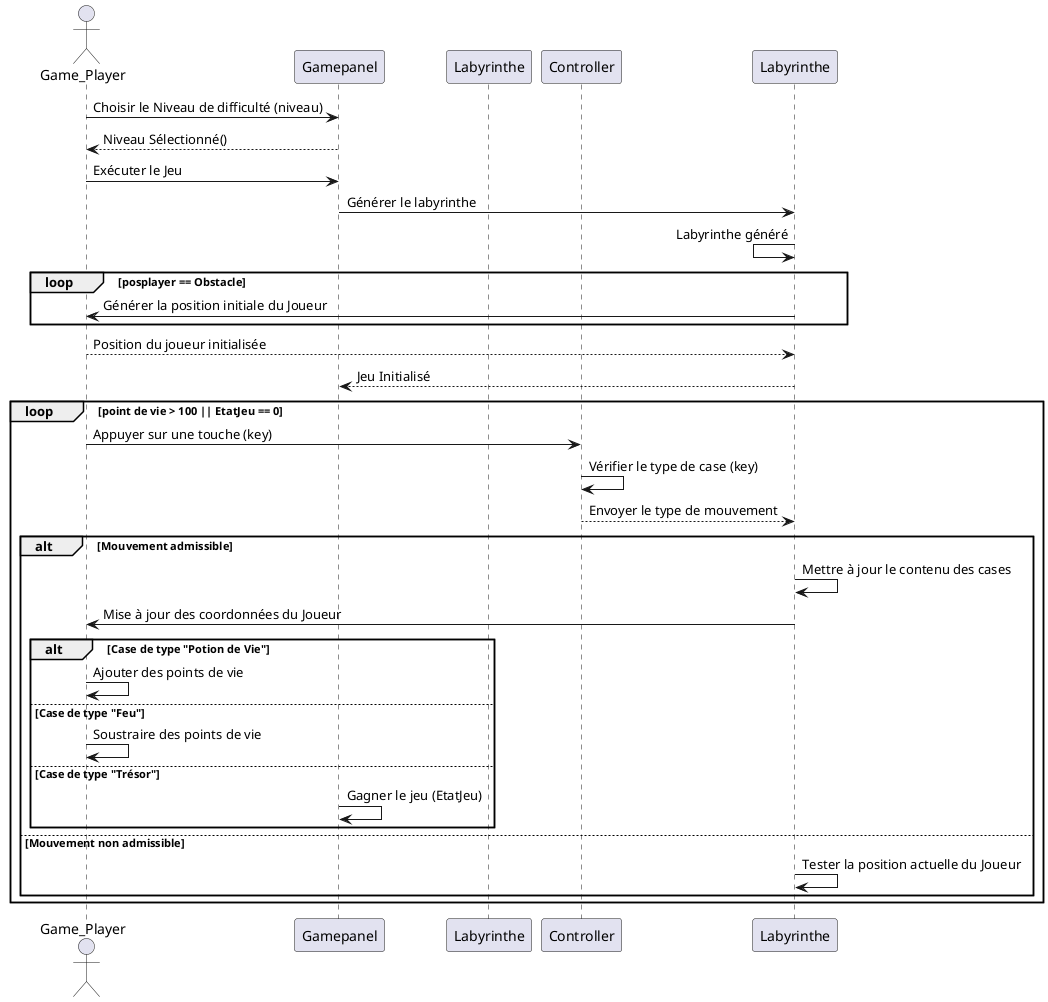 @startuml
actor Game_Player as Gamer
participant Gamepanel as Game_Panel
participant Labyrinthe as Labyrinth
participant Controller as Controller

Gamer -> Game_Panel: Choisir le Niveau de difficulté (niveau)
Game_Panel --> Gamer: Niveau Sélectionné()
Gamer -> Game_Panel: Exécuter le Jeu
Game_Panel -> Labyrinthe: Générer le labyrinthe
Labyrinthe <- Labyrinthe: Labyrinthe généré

loop posplayer == Obstacle
    Labyrinthe -> Gamer: Générer la position initiale du Joueur
end

Gamer --> Labyrinthe: Position du joueur initialisée
Labyrinthe --> Game_Panel: Jeu Initialisé

loop point de vie > 100 || EtatJeu == 0
    Gamer -> Controller: Appuyer sur une touche (key)
    Controller -> Controller: Vérifier le type de case (key)
    Controller --> Labyrinthe: Envoyer le type de mouvement

    alt Mouvement admissible
        Labyrinthe -> Labyrinthe: Mettre à jour le contenu des cases
        Labyrinthe -> Gamer: Mise à jour des coordonnées du Joueur
        alt Case de type "Potion de Vie"
            Gamer -> Gamer: Ajouter des points de vie
        else Case de type "Feu"
            Gamer -> Gamer: Soustraire des points de vie
        else Case de type "Trésor"
            Game_Panel -> Game_Panel: Gagner le jeu (EtatJeu)
        end
    else Mouvement non admissible
        Labyrinthe -> Labyrinthe: Tester la position actuelle du Joueur
    end
end

@enduml
